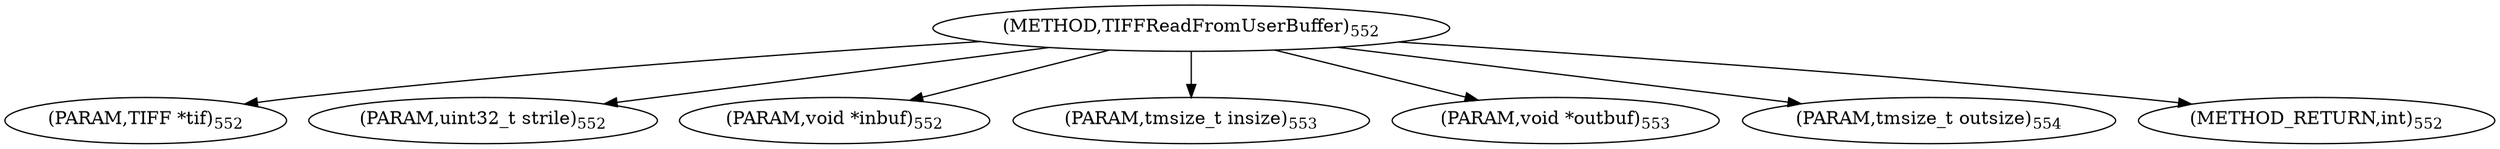 digraph "TIFFReadFromUserBuffer" {  
"9159" [label = <(METHOD,TIFFReadFromUserBuffer)<SUB>552</SUB>> ]
"9160" [label = <(PARAM,TIFF *tif)<SUB>552</SUB>> ]
"9161" [label = <(PARAM,uint32_t strile)<SUB>552</SUB>> ]
"9162" [label = <(PARAM,void *inbuf)<SUB>552</SUB>> ]
"9163" [label = <(PARAM,tmsize_t insize)<SUB>553</SUB>> ]
"9164" [label = <(PARAM,void *outbuf)<SUB>553</SUB>> ]
"9165" [label = <(PARAM,tmsize_t outsize)<SUB>554</SUB>> ]
"9166" [label = <(METHOD_RETURN,int)<SUB>552</SUB>> ]
  "9159" -> "9160" 
  "9159" -> "9161" 
  "9159" -> "9162" 
  "9159" -> "9163" 
  "9159" -> "9164" 
  "9159" -> "9165" 
  "9159" -> "9166" 
}
